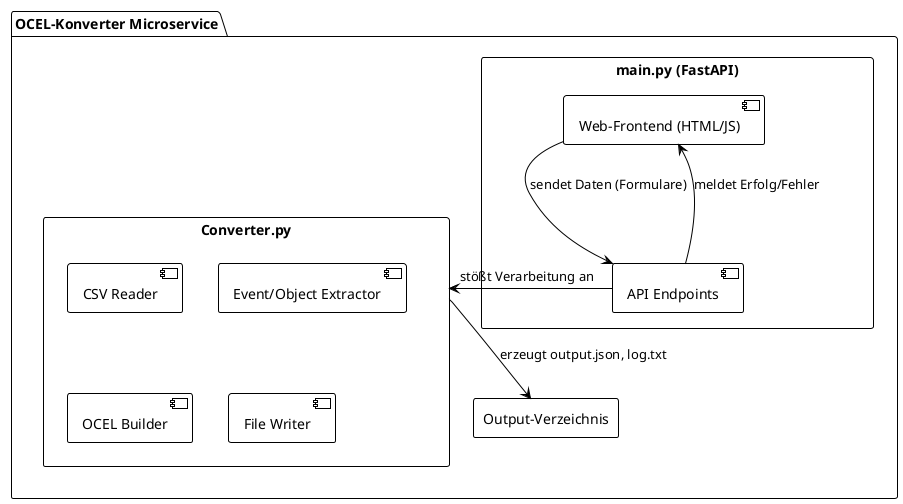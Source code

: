 @startuml
!theme plain

package "OCEL-Konverter Microservice" {

    rectangle "main.py (FastAPI)" as main {
        component "API Endpoints" as endpoints
        component "Web-Frontend (HTML/JS)" as frontend
    }

    rectangle "Converter.py" as converter {
        component "CSV Reader" as csv_reader
        component "Event/Object Extractor" as extractor
        component "OCEL Builder" as builder
        component "File Writer" as writer
    }

    rectangle "Output-Verzeichnis" as output_dir

    frontend -> endpoints : "sendet Daten (Formulare)"
    endpoints -> converter : "stößt Verarbeitung an"
    converter --> output_dir : "erzeugt output.json, log.txt"
    endpoints --> frontend : "meldet Erfolg/Fehler"

}
@enduml